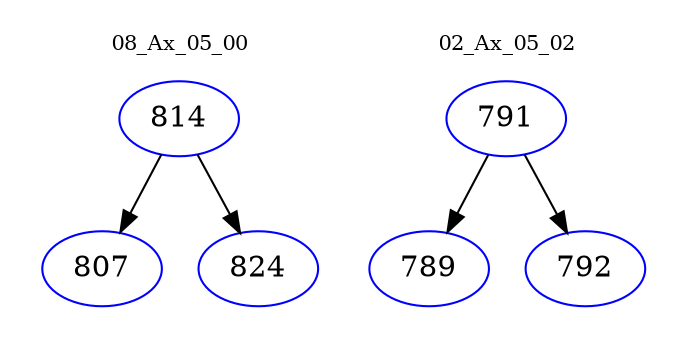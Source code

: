 digraph{
subgraph cluster_0 {
color = white
label = "08_Ax_05_00";
fontsize=10;
T0_814 [label="814", color="blue"]
T0_814 -> T0_807 [color="black"]
T0_807 [label="807", color="blue"]
T0_814 -> T0_824 [color="black"]
T0_824 [label="824", color="blue"]
}
subgraph cluster_1 {
color = white
label = "02_Ax_05_02";
fontsize=10;
T1_791 [label="791", color="blue"]
T1_791 -> T1_789 [color="black"]
T1_789 [label="789", color="blue"]
T1_791 -> T1_792 [color="black"]
T1_792 [label="792", color="blue"]
}
}
